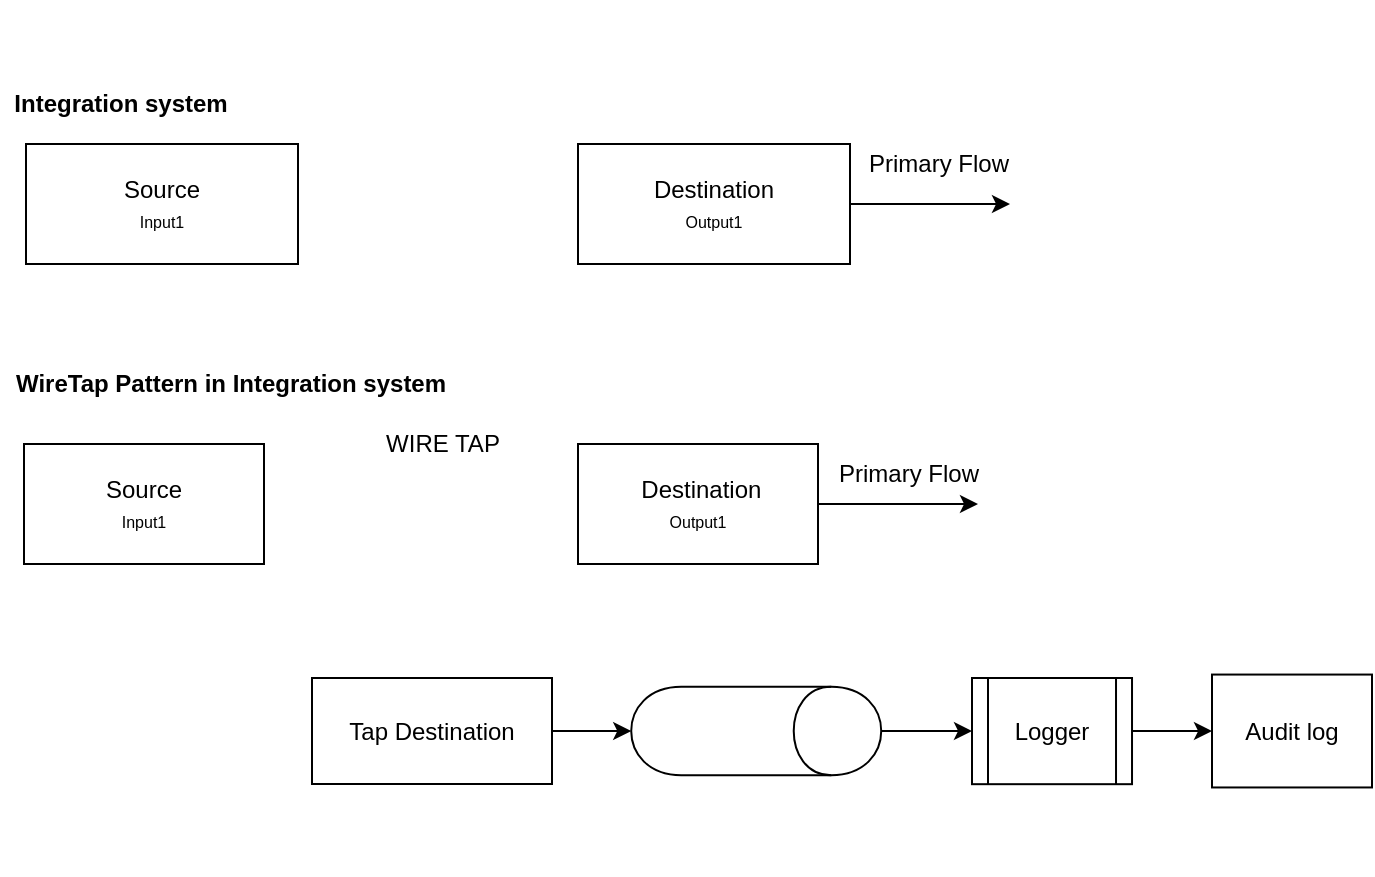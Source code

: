 <mxfile version="14.6.0" type="github">
  <diagram id="hF3Q-vsOntTIBPH2pBfF" name="Page-1">
    <mxGraphModel dx="718" dy="319" grid="1" gridSize="10" guides="1" tooltips="1" connect="1" arrows="1" fold="1" page="1" pageScale="1" pageWidth="850" pageHeight="1100" math="0" shadow="0">
      <root>
        <mxCell id="0" />
        <mxCell id="1" parent="0" />
        <mxCell id="kuCioqgSsmLBqsGMWZ0k-1" value="Source&lt;br&gt;&lt;font style=&quot;font-size: 8px&quot;&gt;Input1&lt;/font&gt;" style="rounded=0;whiteSpace=wrap;html=1;" vertex="1" parent="1">
          <mxGeometry x="72" y="350" width="120" height="60" as="geometry" />
        </mxCell>
        <mxCell id="kuCioqgSsmLBqsGMWZ0k-22" value="" style="edgeStyle=orthogonalEdgeStyle;rounded=0;orthogonalLoop=1;jettySize=auto;html=1;" edge="1" parent="1" source="kuCioqgSsmLBqsGMWZ0k-2">
          <mxGeometry relative="1" as="geometry">
            <mxPoint x="549" y="380" as="targetPoint" />
          </mxGeometry>
        </mxCell>
        <mxCell id="kuCioqgSsmLBqsGMWZ0k-2" value="&amp;nbsp;Destination&lt;br&gt;&lt;font style=&quot;font-size: 8px&quot;&gt;Output1&lt;/font&gt;" style="rounded=0;whiteSpace=wrap;html=1;" vertex="1" parent="1">
          <mxGeometry x="349" y="350" width="120" height="60" as="geometry" />
        </mxCell>
        <mxCell id="kuCioqgSsmLBqsGMWZ0k-10" value="" style="shape=image;html=1;verticalAlign=top;verticalLabelPosition=bottom;labelBackgroundColor=#ffffff;imageAspect=0;aspect=fixed;image=https://cdn4.iconfinder.com/data/icons/refresh_cl/128/Network/Network_Pipe.png;rotation=-180;" vertex="1" parent="1">
          <mxGeometry x="167" y="355" width="210" height="210" as="geometry" />
        </mxCell>
        <mxCell id="kuCioqgSsmLBqsGMWZ0k-27" value="" style="edgeStyle=orthogonalEdgeStyle;rounded=0;orthogonalLoop=1;jettySize=auto;html=1;" edge="1" parent="1" source="kuCioqgSsmLBqsGMWZ0k-11" target="kuCioqgSsmLBqsGMWZ0k-26">
          <mxGeometry relative="1" as="geometry" />
        </mxCell>
        <mxCell id="kuCioqgSsmLBqsGMWZ0k-11" value="Tap Destination" style="rounded=0;whiteSpace=wrap;html=1;" vertex="1" parent="1">
          <mxGeometry x="216" y="467" width="120" height="53" as="geometry" />
        </mxCell>
        <mxCell id="kuCioqgSsmLBqsGMWZ0k-12" value="WIRE TAP" style="text;html=1;align=center;verticalAlign=middle;resizable=0;points=[];autosize=1;strokeColor=none;" vertex="1" parent="1">
          <mxGeometry x="246" y="340" width="70" height="20" as="geometry" />
        </mxCell>
        <mxCell id="kuCioqgSsmLBqsGMWZ0k-13" value="Source&lt;br&gt;&lt;font style=&quot;font-size: 8px&quot;&gt;Input1&lt;/font&gt;" style="rounded=0;whiteSpace=wrap;html=1;" vertex="1" parent="1">
          <mxGeometry x="73" y="200" width="136" height="60" as="geometry" />
        </mxCell>
        <mxCell id="kuCioqgSsmLBqsGMWZ0k-14" value="" style="shape=image;html=1;verticalAlign=top;verticalLabelPosition=bottom;labelBackgroundColor=#ffffff;imageAspect=0;aspect=fixed;image=https://cdn1.iconfinder.com/data/icons/nuvola2/128x128/filesystems/pipe.png;rotation=45;" vertex="1" parent="1">
          <mxGeometry x="206.6" y="158" width="144" height="144" as="geometry" />
        </mxCell>
        <mxCell id="kuCioqgSsmLBqsGMWZ0k-19" value="" style="edgeStyle=orthogonalEdgeStyle;rounded=0;orthogonalLoop=1;jettySize=auto;html=1;" edge="1" parent="1" source="kuCioqgSsmLBqsGMWZ0k-15">
          <mxGeometry relative="1" as="geometry">
            <mxPoint x="565" y="230" as="targetPoint" />
          </mxGeometry>
        </mxCell>
        <mxCell id="kuCioqgSsmLBqsGMWZ0k-15" value="Destination&lt;br&gt;&lt;span style=&quot;font-size: 8px&quot;&gt;Output1&lt;/span&gt;" style="rounded=0;whiteSpace=wrap;html=1;" vertex="1" parent="1">
          <mxGeometry x="349" y="200" width="136" height="60" as="geometry" />
        </mxCell>
        <mxCell id="kuCioqgSsmLBqsGMWZ0k-16" value="&lt;b&gt;Integration system&lt;/b&gt;" style="text;html=1;align=center;verticalAlign=middle;resizable=0;points=[];autosize=1;strokeColor=none;" vertex="1" parent="1">
          <mxGeometry x="60" y="170" width="120" height="20" as="geometry" />
        </mxCell>
        <mxCell id="kuCioqgSsmLBqsGMWZ0k-17" value="&lt;b&gt;WireTap Pattern in Integration system&lt;/b&gt;" style="text;html=1;align=center;verticalAlign=middle;resizable=0;points=[];autosize=1;strokeColor=none;" vertex="1" parent="1">
          <mxGeometry x="60" y="310" width="230" height="20" as="geometry" />
        </mxCell>
        <mxCell id="kuCioqgSsmLBqsGMWZ0k-20" value="Primary Flow" style="text;html=1;align=center;verticalAlign=middle;resizable=0;points=[];autosize=1;strokeColor=none;" vertex="1" parent="1">
          <mxGeometry x="484" y="200" width="90" height="20" as="geometry" />
        </mxCell>
        <mxCell id="kuCioqgSsmLBqsGMWZ0k-23" value="Primary Flow" style="text;html=1;align=center;verticalAlign=middle;resizable=0;points=[];autosize=1;strokeColor=none;" vertex="1" parent="1">
          <mxGeometry x="469" y="355" width="90" height="20" as="geometry" />
        </mxCell>
        <mxCell id="kuCioqgSsmLBqsGMWZ0k-31" value="" style="edgeStyle=orthogonalEdgeStyle;rounded=0;orthogonalLoop=1;jettySize=auto;html=1;" edge="1" parent="1" source="kuCioqgSsmLBqsGMWZ0k-26" target="kuCioqgSsmLBqsGMWZ0k-30">
          <mxGeometry relative="1" as="geometry" />
        </mxCell>
        <mxCell id="kuCioqgSsmLBqsGMWZ0k-26" value="" style="shape=cylinder;whiteSpace=wrap;html=1;boundedLbl=1;backgroundOutline=1;rounded=0;rotation=90;" vertex="1" parent="1">
          <mxGeometry x="416" y="431" width="44.23" height="125" as="geometry" />
        </mxCell>
        <mxCell id="kuCioqgSsmLBqsGMWZ0k-38" value="" style="edgeStyle=orthogonalEdgeStyle;rounded=0;orthogonalLoop=1;jettySize=auto;html=1;" edge="1" parent="1" source="kuCioqgSsmLBqsGMWZ0k-30" target="kuCioqgSsmLBqsGMWZ0k-37">
          <mxGeometry relative="1" as="geometry" />
        </mxCell>
        <mxCell id="kuCioqgSsmLBqsGMWZ0k-30" value="Logger" style="shape=process;whiteSpace=wrap;html=1;backgroundOutline=1;rounded=0;" vertex="1" parent="1">
          <mxGeometry x="546" y="467.0" width="80.01" height="53.09" as="geometry" />
        </mxCell>
        <mxCell id="kuCioqgSsmLBqsGMWZ0k-37" value="Audit log" style="whiteSpace=wrap;html=1;rounded=0;" vertex="1" parent="1">
          <mxGeometry x="666" y="465.28" width="80" height="56.45" as="geometry" />
        </mxCell>
      </root>
    </mxGraphModel>
  </diagram>
</mxfile>
